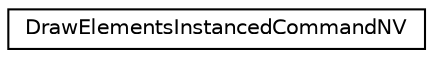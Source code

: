 digraph "Graphical Class Hierarchy"
{
 // LATEX_PDF_SIZE
  edge [fontname="Helvetica",fontsize="10",labelfontname="Helvetica",labelfontsize="10"];
  node [fontname="Helvetica",fontsize="10",shape=record];
  rankdir="LR";
  Node0 [label="DrawElementsInstancedCommandNV",height=0.2,width=0.4,color="black", fillcolor="white", style="filled",URL="$struct_draw_elements_instanced_command_n_v.html",tooltip=" "];
}
